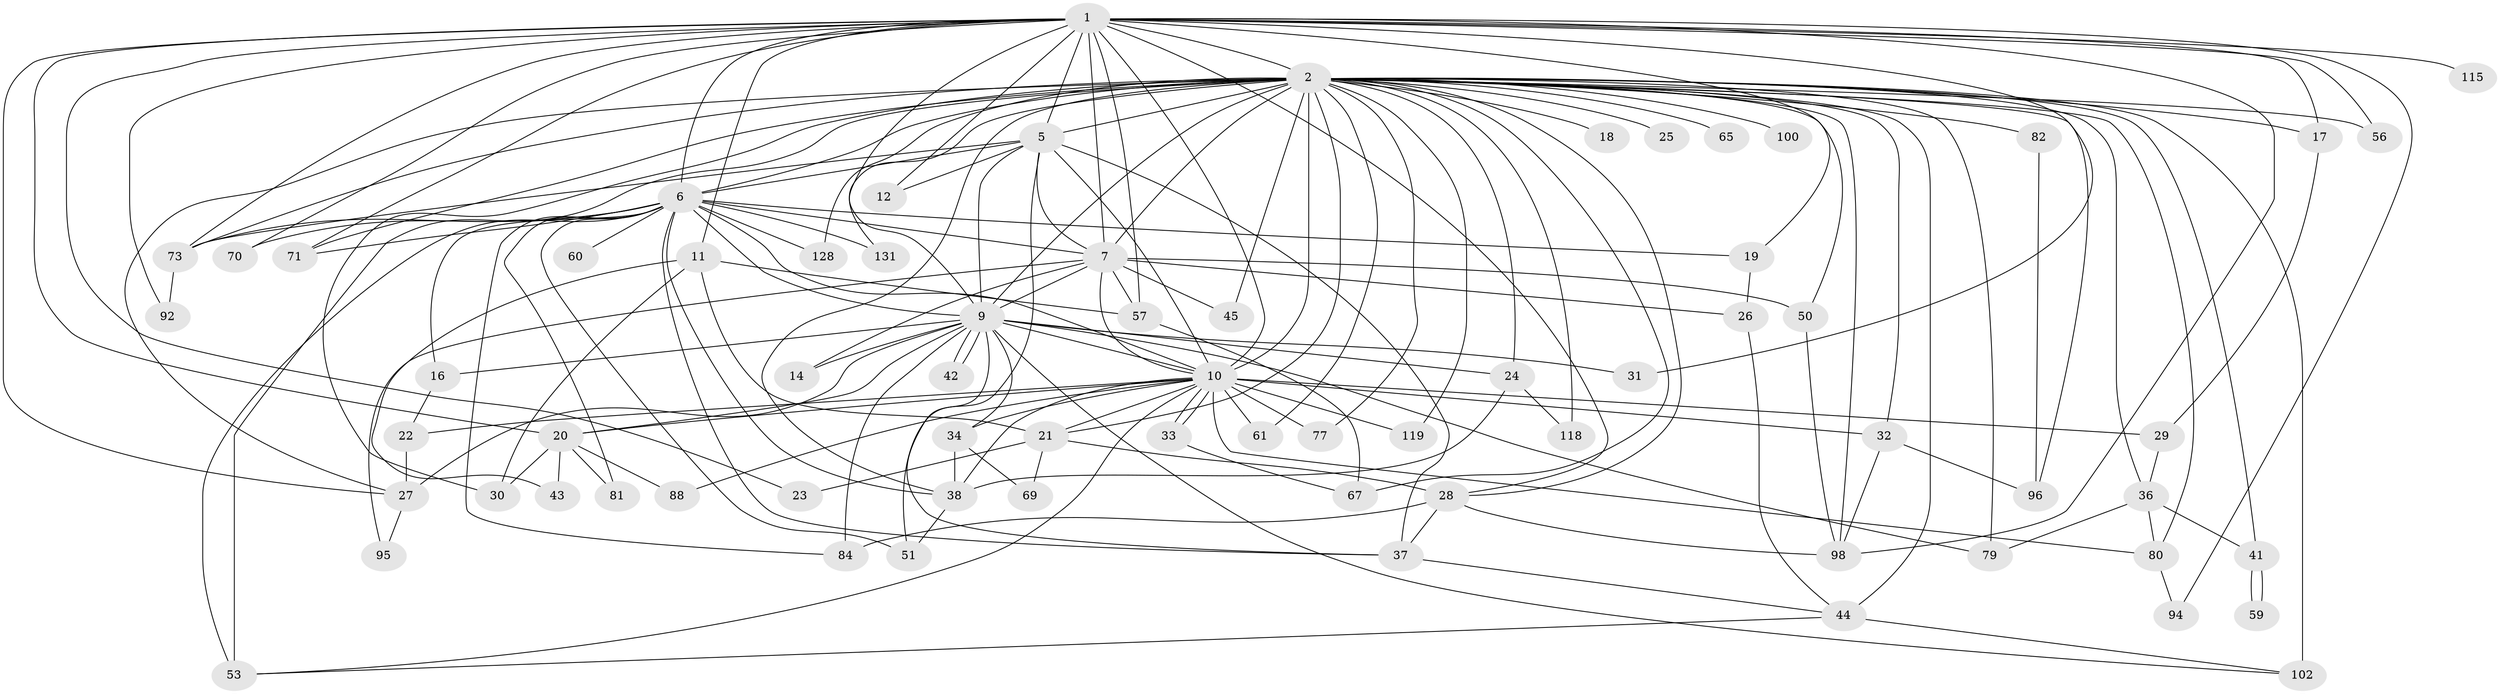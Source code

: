 // original degree distribution, {20: 0.0070921985815602835, 25: 0.0070921985815602835, 30: 0.014184397163120567, 26: 0.0070921985815602835, 15: 0.0070921985815602835, 27: 0.02127659574468085, 16: 0.0070921985815602835, 6: 0.03546099290780142, 2: 0.5319148936170213, 5: 0.06382978723404255, 3: 0.19858156028368795, 4: 0.0851063829787234, 7: 0.014184397163120567}
// Generated by graph-tools (version 1.1) at 2025/13/03/09/25 04:13:44]
// undirected, 70 vertices, 167 edges
graph export_dot {
graph [start="1"]
  node [color=gray90,style=filled];
  1 [super="+8"];
  2 [super="+89+3+112+137+68+91"];
  5 [super="+49"];
  6 [super="+47+39"];
  7;
  9 [super="+15+122+63+35+66+99"];
  10 [super="+78+85+97+46"];
  11;
  12;
  14;
  16;
  17;
  18;
  19;
  20 [super="+58"];
  21;
  22 [super="+123"];
  23;
  24 [super="+40"];
  25;
  26;
  27;
  28;
  29;
  30 [super="+136"];
  31;
  32 [super="+52"];
  33;
  34 [super="+117"];
  36 [super="+114"];
  37 [super="+86"];
  38 [super="+111+132+74+93"];
  41;
  42;
  43;
  44 [super="+72+101"];
  45;
  50;
  51;
  53 [super="+130+105+54"];
  56;
  57 [super="+113"];
  59;
  60;
  61;
  65;
  67 [super="+107"];
  69;
  70;
  71 [super="+140"];
  73 [super="+83"];
  77;
  79 [super="+90"];
  80;
  81;
  82;
  84 [super="+129"];
  88;
  92;
  94;
  95;
  96 [super="+104"];
  98 [super="+106"];
  100;
  102 [super="+103+109+141"];
  115;
  118;
  119 [super="+126"];
  128;
  131;
  1 -- 2 [weight=9];
  1 -- 5 [weight=3];
  1 -- 6 [weight=4];
  1 -- 7 [weight=2];
  1 -- 9 [weight=5];
  1 -- 10 [weight=2];
  1 -- 11 [weight=2];
  1 -- 19 [weight=2];
  1 -- 27;
  1 -- 28;
  1 -- 70;
  1 -- 71;
  1 -- 12;
  1 -- 73;
  1 -- 17;
  1 -- 23;
  1 -- 92;
  1 -- 94;
  1 -- 31;
  1 -- 98;
  1 -- 115;
  1 -- 56;
  1 -- 57;
  1 -- 20;
  2 -- 5 [weight=4];
  2 -- 6 [weight=4];
  2 -- 7 [weight=3];
  2 -- 9 [weight=6];
  2 -- 10 [weight=6];
  2 -- 27;
  2 -- 30;
  2 -- 36 [weight=2];
  2 -- 38 [weight=2];
  2 -- 45;
  2 -- 128;
  2 -- 131;
  2 -- 18 [weight=2];
  2 -- 21;
  2 -- 24 [weight=2];
  2 -- 25 [weight=2];
  2 -- 32 [weight=2];
  2 -- 41;
  2 -- 44 [weight=2];
  2 -- 50;
  2 -- 53;
  2 -- 56;
  2 -- 61;
  2 -- 65 [weight=2];
  2 -- 71;
  2 -- 73 [weight=2];
  2 -- 77;
  2 -- 79 [weight=2];
  2 -- 82 [weight=2];
  2 -- 96;
  2 -- 98;
  2 -- 100 [weight=2];
  2 -- 102 [weight=3];
  2 -- 118;
  2 -- 119;
  2 -- 28;
  2 -- 80;
  2 -- 67;
  2 -- 17;
  5 -- 6 [weight=2];
  5 -- 7;
  5 -- 9;
  5 -- 10;
  5 -- 12;
  5 -- 37;
  5 -- 51;
  5 -- 73;
  6 -- 7;
  6 -- 9 [weight=2];
  6 -- 10;
  6 -- 16;
  6 -- 19;
  6 -- 37;
  6 -- 51;
  6 -- 60 [weight=2];
  6 -- 70;
  6 -- 71;
  6 -- 73;
  6 -- 81;
  6 -- 128;
  6 -- 131;
  6 -- 84;
  6 -- 38 [weight=2];
  6 -- 53 [weight=2];
  7 -- 9;
  7 -- 10 [weight=2];
  7 -- 14;
  7 -- 26;
  7 -- 45;
  7 -- 50;
  7 -- 57;
  7 -- 95;
  9 -- 10;
  9 -- 14;
  9 -- 16;
  9 -- 20;
  9 -- 24;
  9 -- 31;
  9 -- 34 [weight=2];
  9 -- 42;
  9 -- 42;
  9 -- 84;
  9 -- 102;
  9 -- 27;
  9 -- 37;
  9 -- 79;
  10 -- 20;
  10 -- 22;
  10 -- 29;
  10 -- 32 [weight=2];
  10 -- 33;
  10 -- 33;
  10 -- 34;
  10 -- 77;
  10 -- 80;
  10 -- 88;
  10 -- 119;
  10 -- 38;
  10 -- 53;
  10 -- 61;
  10 -- 21;
  11 -- 21;
  11 -- 43;
  11 -- 30;
  11 -- 57;
  16 -- 22;
  17 -- 29;
  19 -- 26;
  20 -- 30;
  20 -- 43;
  20 -- 88;
  20 -- 81;
  21 -- 23;
  21 -- 28;
  21 -- 69;
  22 -- 27;
  24 -- 38;
  24 -- 118;
  26 -- 44;
  27 -- 95;
  28 -- 84;
  28 -- 37;
  28 -- 98;
  29 -- 36;
  32 -- 96;
  32 -- 98;
  33 -- 67;
  34 -- 69;
  34 -- 38;
  36 -- 41;
  36 -- 79;
  36 -- 80;
  37 -- 44;
  38 -- 51;
  41 -- 59;
  41 -- 59;
  44 -- 102;
  44 -- 53;
  50 -- 98;
  57 -- 67;
  73 -- 92;
  80 -- 94;
  82 -- 96;
}
